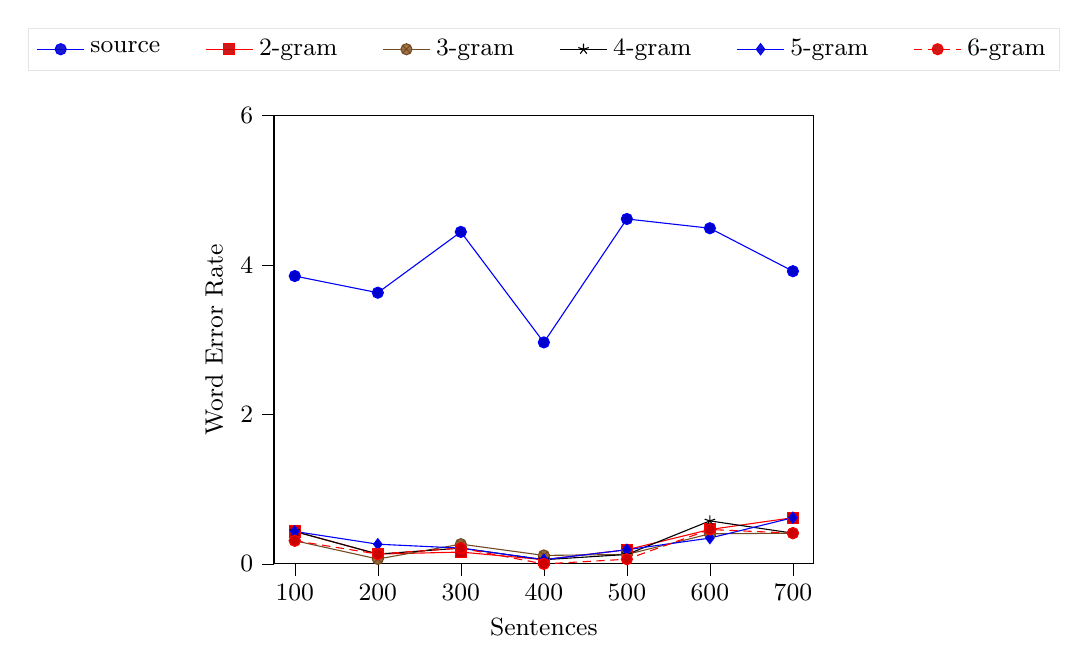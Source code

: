\begin{tikzpicture}
\small
\begin{axis}[
    legend style={
	at={(0.5,1.1)},
	anchor=south,
	legend columns=-1,
	/tikz/every even column/.append style={column sep=0.5cm}
},
legend style={fill opacity=0.9, draw opacity=1, text opacity=1, draw=white!90.0!black},
tick align=outside,
tick pos=left,
x grid style={white!69.02!black},
xlabel={Sentences},
xmin=75, xmax=725,
xtick style={color=black},
y grid style={white!69.02!black},
ylabel={Word Error Rate},
ymin=0, ymax=6,
ytick style={color=black}
]
\addplot 
table {
100 3.853
200 3.63
300 4.444
400 2.965
500 4.617
600 4.493
700 3.918
};
\addlegendentry{source}

    \addplot 
    table {
    
100 0.435
200 0.132
300 0.159
400 0.057
500 0.19
600 0.461
700 0.619

    };
    \addlegendentry{2-gram}
    

    \addplot 
    table {
    
100 0.311
200 0.066
300 0.265
400 0.114
500 0.127
600 0.403
700 0.412

    };
    \addlegendentry{3-gram}
    

    \addplot 
    table {
    
100 0.435
200 0.132
300 0.212
400 0.057
500 0.127
600 0.576
700 0.412

    };
    \addlegendentry{4-gram}
    

    \addplot 
    table {
    
100 0.435
200 0.264
300 0.212
400 0.057
500 0.19
600 0.346
700 0.619

    };
    \addlegendentry{5-gram}
    

    \addplot 
    table {
    
100 0.311
200 0.132
300 0.212
400 0
500 0.063
600 0.461
700 0.412

    };
    \addlegendentry{6-gram}

\end{axis}
\end{tikzpicture}
